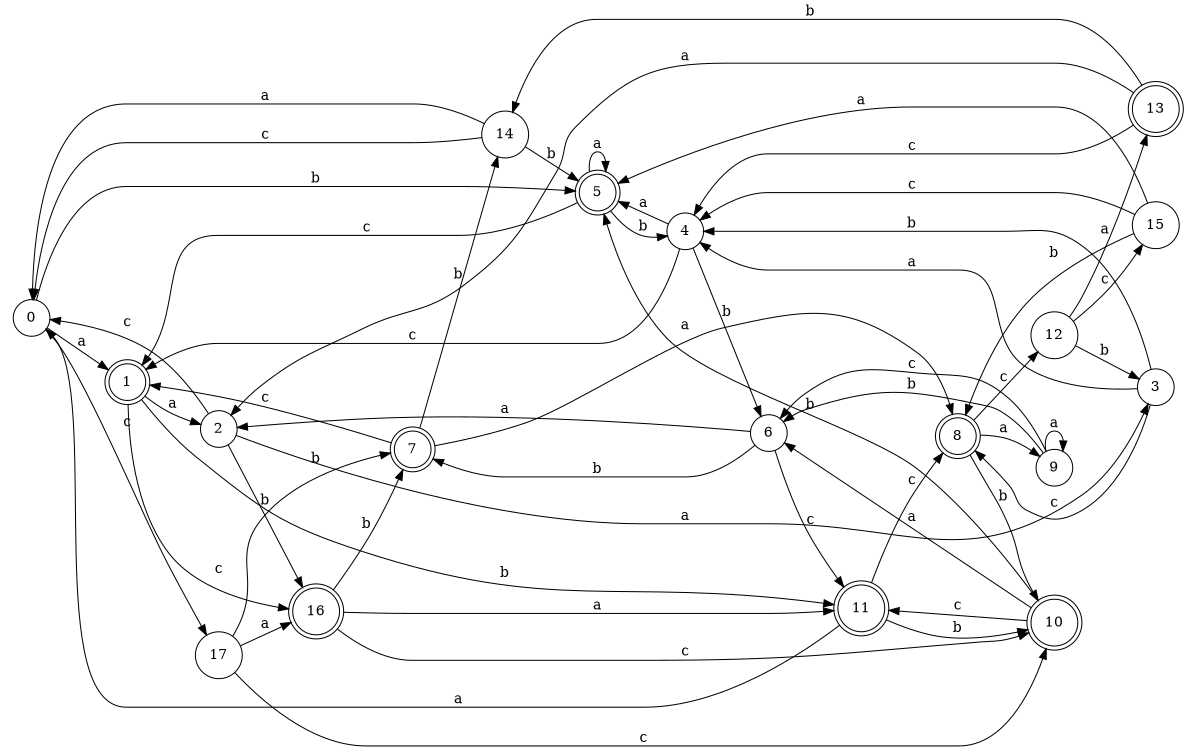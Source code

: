 digraph n15_1 {
__start0 [label="" shape="none"];

rankdir=LR;
size="8,5";

s0 [style="filled", color="black", fillcolor="white" shape="circle", label="0"];
s1 [style="rounded,filled", color="black", fillcolor="white" shape="doublecircle", label="1"];
s2 [style="filled", color="black", fillcolor="white" shape="circle", label="2"];
s3 [style="filled", color="black", fillcolor="white" shape="circle", label="3"];
s4 [style="filled", color="black", fillcolor="white" shape="circle", label="4"];
s5 [style="rounded,filled", color="black", fillcolor="white" shape="doublecircle", label="5"];
s6 [style="filled", color="black", fillcolor="white" shape="circle", label="6"];
s7 [style="rounded,filled", color="black", fillcolor="white" shape="doublecircle", label="7"];
s8 [style="rounded,filled", color="black", fillcolor="white" shape="doublecircle", label="8"];
s9 [style="filled", color="black", fillcolor="white" shape="circle", label="9"];
s10 [style="rounded,filled", color="black", fillcolor="white" shape="doublecircle", label="10"];
s11 [style="rounded,filled", color="black", fillcolor="white" shape="doublecircle", label="11"];
s12 [style="filled", color="black", fillcolor="white" shape="circle", label="12"];
s13 [style="rounded,filled", color="black", fillcolor="white" shape="doublecircle", label="13"];
s14 [style="filled", color="black", fillcolor="white" shape="circle", label="14"];
s15 [style="filled", color="black", fillcolor="white" shape="circle", label="15"];
s16 [style="rounded,filled", color="black", fillcolor="white" shape="doublecircle", label="16"];
s17 [style="filled", color="black", fillcolor="white" shape="circle", label="17"];
s0 -> s1 [label="a"];
s0 -> s5 [label="b"];
s0 -> s17 [label="c"];
s1 -> s2 [label="a"];
s1 -> s11 [label="b"];
s1 -> s16 [label="c"];
s2 -> s3 [label="a"];
s2 -> s16 [label="b"];
s2 -> s0 [label="c"];
s3 -> s4 [label="a"];
s3 -> s4 [label="b"];
s3 -> s8 [label="c"];
s4 -> s5 [label="a"];
s4 -> s6 [label="b"];
s4 -> s1 [label="c"];
s5 -> s5 [label="a"];
s5 -> s4 [label="b"];
s5 -> s1 [label="c"];
s6 -> s2 [label="a"];
s6 -> s7 [label="b"];
s6 -> s11 [label="c"];
s7 -> s8 [label="a"];
s7 -> s14 [label="b"];
s7 -> s1 [label="c"];
s8 -> s9 [label="a"];
s8 -> s10 [label="b"];
s8 -> s12 [label="c"];
s9 -> s9 [label="a"];
s9 -> s6 [label="b"];
s9 -> s6 [label="c"];
s10 -> s6 [label="a"];
s10 -> s5 [label="b"];
s10 -> s11 [label="c"];
s11 -> s0 [label="a"];
s11 -> s10 [label="b"];
s11 -> s8 [label="c"];
s12 -> s13 [label="a"];
s12 -> s3 [label="b"];
s12 -> s15 [label="c"];
s13 -> s2 [label="a"];
s13 -> s14 [label="b"];
s13 -> s4 [label="c"];
s14 -> s0 [label="a"];
s14 -> s5 [label="b"];
s14 -> s0 [label="c"];
s15 -> s5 [label="a"];
s15 -> s8 [label="b"];
s15 -> s4 [label="c"];
s16 -> s11 [label="a"];
s16 -> s7 [label="b"];
s16 -> s10 [label="c"];
s17 -> s16 [label="a"];
s17 -> s7 [label="b"];
s17 -> s10 [label="c"];

}